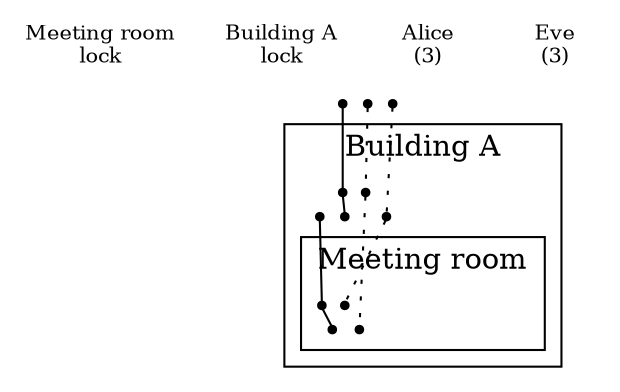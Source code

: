 digraph {
    ranksep=".1"; nodesep=".1"; splines="line"; edge [dir=none fontsize=10]; node [shape=point fontsize=10]
    
    "Building_A_Meeting_room" [shape=none label="Meeting room\nlock"]

    "Building_A" [shape=none label="Building A\nlock"]
    "Building_A" -> "0(Building_A)" [style=invis]

	"Alice" [shape=none label="Alice\n(3)"]
	"Alice" -> "0(Building_A_Alice)" [style=invis]

    "Eve" [shape=none label="Eve\n(3)"]
	"Eve" -> "0(Building_A_Eve)" [style=invis]
	
{rank=same; edge[style=invis] "Building_A_Meeting_room" -> "Building_A" -> "Alice" -> "Eve"}
{rank=same; edge[style=invis] "0(Building_A)" -> "0(Building_A_Alice)" -> "0(Building_A_Eve)"}

    "Building_A_Meeting_room" -> "0(Building_A_Meeting_room)" [style=invis]

    subgraph cluster_Building_A {
	    label="Building A"
        "0(Building_A)" -> "1(Building_A)"
		"0(Building_A_Alice)" -> "1(Building_A_Alice)" [style=dotted]
    {rank=same; edge[style=invis] "1(Building_A)" -> "1(Building_A_Alice)"}

        "1(Building_A)" -> "2(Building_A)"
		"0(Building_A_Eve)" -> "2(Building_A_Eve)" [style=dotted]
    {rank=same; edge[style=invis] "2(Building_A)" -> "2(Building_A_Eve)"}
        
    "0(Building_A_Meeting_room)" -> "1(Building_A_Meeting_room)" 

		subgraph cluster_Building_A_Meeting_room {
		    label="Meeting room"

            "2(Building_A_Eve)" -> "1(Building_A_Meeting_room_Eve)" [style=dotted]
        {rank=same; edge[style=invis] "1(Building_A_Meeting_room)" -> "1(Building_A_Meeting_room_Eve)"}            

            "1(Building_A_Meeting_room)" -> "2(Building_A_Meeting_room)"
            "1(Building_A_Alice)" -> "2(Building_A_Meeting_room_Alice)" [style=dotted]
        {rank=same; edge[style=invis] "2(Building_A_Meeting_room)" -> "2(Building_A_Meeting_room_Alice)"}

		}

	}

}
